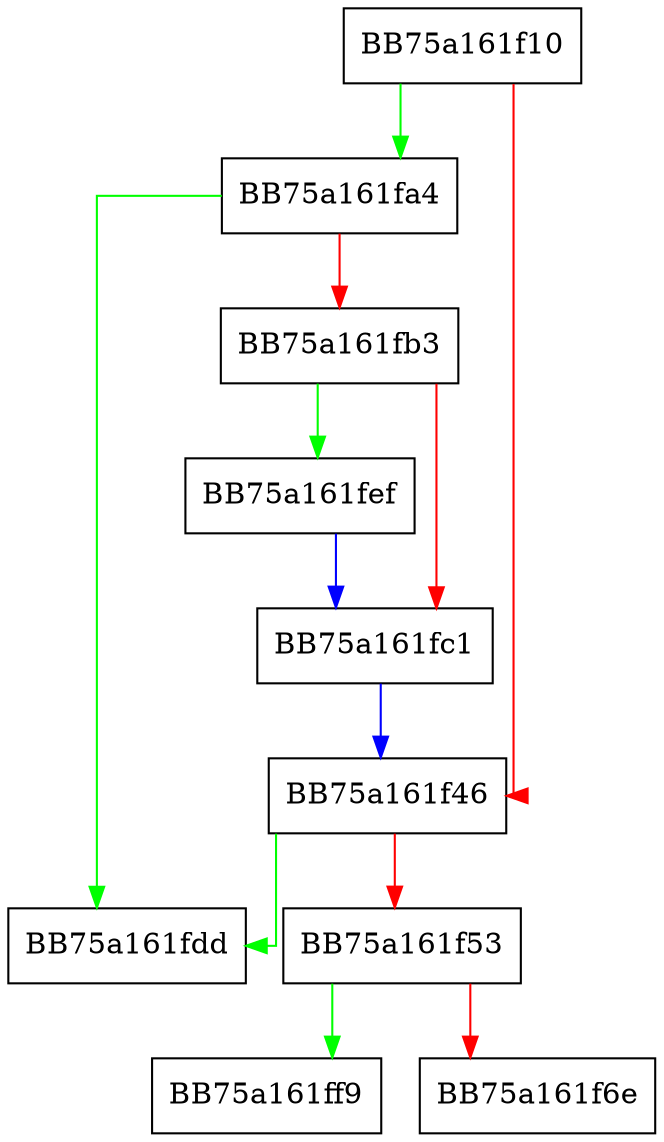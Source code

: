 digraph peattributes___index {
  node [shape="box"];
  graph [splines=ortho];
  BB75a161f10 -> BB75a161fa4 [color="green"];
  BB75a161f10 -> BB75a161f46 [color="red"];
  BB75a161f46 -> BB75a161fdd [color="green"];
  BB75a161f46 -> BB75a161f53 [color="red"];
  BB75a161f53 -> BB75a161ff9 [color="green"];
  BB75a161f53 -> BB75a161f6e [color="red"];
  BB75a161fa4 -> BB75a161fdd [color="green"];
  BB75a161fa4 -> BB75a161fb3 [color="red"];
  BB75a161fb3 -> BB75a161fef [color="green"];
  BB75a161fb3 -> BB75a161fc1 [color="red"];
  BB75a161fc1 -> BB75a161f46 [color="blue"];
  BB75a161fef -> BB75a161fc1 [color="blue"];
}
